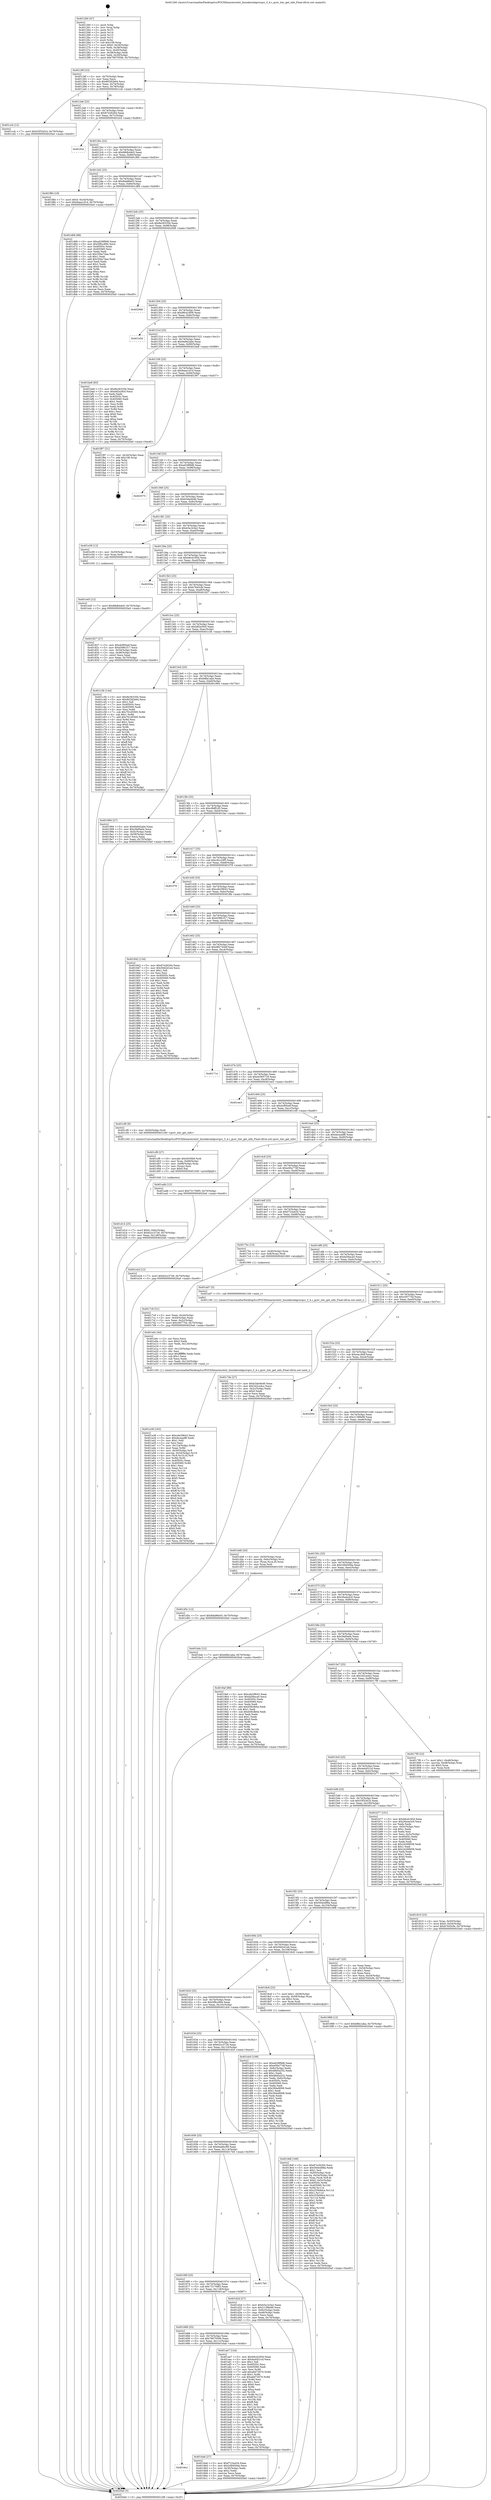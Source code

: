 digraph "0x401260" {
  label = "0x401260 (/mnt/c/Users/mathe/Desktop/tcc/POCII/binaries/extr_linuxkernelgcovgcc_3_4.c_gcov_iter_get_info_Final-ollvm.out::main(0))"
  labelloc = "t"
  node[shape=record]

  Entry [label="",width=0.3,height=0.3,shape=circle,fillcolor=black,style=filled]
  "0x40128f" [label="{
     0x40128f [23]\l
     | [instrs]\l
     &nbsp;&nbsp;0x40128f \<+3\>: mov -0x70(%rbp),%eax\l
     &nbsp;&nbsp;0x401292 \<+2\>: mov %eax,%ecx\l
     &nbsp;&nbsp;0x401294 \<+6\>: sub $0x80282b64,%ecx\l
     &nbsp;&nbsp;0x40129a \<+3\>: mov %eax,-0x74(%rbp)\l
     &nbsp;&nbsp;0x40129d \<+3\>: mov %ecx,-0x78(%rbp)\l
     &nbsp;&nbsp;0x4012a0 \<+6\>: je 0000000000401ccb \<main+0xa6b\>\l
  }"]
  "0x401ccb" [label="{
     0x401ccb [12]\l
     | [instrs]\l
     &nbsp;&nbsp;0x401ccb \<+7\>: movl $0x53f33d1b,-0x70(%rbp)\l
     &nbsp;&nbsp;0x401cd2 \<+5\>: jmp 00000000004020a0 \<main+0xe40\>\l
  }"]
  "0x4012a6" [label="{
     0x4012a6 [22]\l
     | [instrs]\l
     &nbsp;&nbsp;0x4012a6 \<+5\>: jmp 00000000004012ab \<main+0x4b\>\l
     &nbsp;&nbsp;0x4012ab \<+3\>: mov -0x74(%rbp),%eax\l
     &nbsp;&nbsp;0x4012ae \<+5\>: sub $0x87e26264,%eax\l
     &nbsp;&nbsp;0x4012b3 \<+3\>: mov %eax,-0x7c(%rbp)\l
     &nbsp;&nbsp;0x4012b6 \<+6\>: je 0000000000401fc4 \<main+0xd64\>\l
  }"]
  Exit [label="",width=0.3,height=0.3,shape=circle,fillcolor=black,style=filled,peripheries=2]
  "0x401fc4" [label="{
     0x401fc4\l
  }", style=dashed]
  "0x4012bc" [label="{
     0x4012bc [22]\l
     | [instrs]\l
     &nbsp;&nbsp;0x4012bc \<+5\>: jmp 00000000004012c1 \<main+0x61\>\l
     &nbsp;&nbsp;0x4012c1 \<+3\>: mov -0x74(%rbp),%eax\l
     &nbsp;&nbsp;0x4012c4 \<+5\>: sub $0x88db44e5,%eax\l
     &nbsp;&nbsp;0x4012c9 \<+3\>: mov %eax,-0x80(%rbp)\l
     &nbsp;&nbsp;0x4012cc \<+6\>: je 0000000000401f84 \<main+0xd24\>\l
  }"]
  "0x401e45" [label="{
     0x401e45 [12]\l
     | [instrs]\l
     &nbsp;&nbsp;0x401e45 \<+7\>: movl $0x88db44e5,-0x70(%rbp)\l
     &nbsp;&nbsp;0x401e4c \<+5\>: jmp 00000000004020a0 \<main+0xe40\>\l
  }"]
  "0x401f84" [label="{
     0x401f84 [19]\l
     | [instrs]\l
     &nbsp;&nbsp;0x401f84 \<+7\>: movl $0x0,-0x34(%rbp)\l
     &nbsp;&nbsp;0x401f8b \<+7\>: movl $0x9aea1d14,-0x70(%rbp)\l
     &nbsp;&nbsp;0x401f92 \<+5\>: jmp 00000000004020a0 \<main+0xe40\>\l
  }"]
  "0x4012d2" [label="{
     0x4012d2 [25]\l
     | [instrs]\l
     &nbsp;&nbsp;0x4012d2 \<+5\>: jmp 00000000004012d7 \<main+0x77\>\l
     &nbsp;&nbsp;0x4012d7 \<+3\>: mov -0x74(%rbp),%eax\l
     &nbsp;&nbsp;0x4012da \<+5\>: sub $0x8da96e03,%eax\l
     &nbsp;&nbsp;0x4012df \<+6\>: mov %eax,-0x84(%rbp)\l
     &nbsp;&nbsp;0x4012e5 \<+6\>: je 0000000000401d68 \<main+0xb08\>\l
  }"]
  "0x401d5c" [label="{
     0x401d5c [12]\l
     | [instrs]\l
     &nbsp;&nbsp;0x401d5c \<+7\>: movl $0x8da96e03,-0x70(%rbp)\l
     &nbsp;&nbsp;0x401d63 \<+5\>: jmp 00000000004020a0 \<main+0xe40\>\l
  }"]
  "0x401d68" [label="{
     0x401d68 [88]\l
     | [instrs]\l
     &nbsp;&nbsp;0x401d68 \<+5\>: mov $0xa028f9d6,%eax\l
     &nbsp;&nbsp;0x401d6d \<+5\>: mov $0x5f9cc894,%ecx\l
     &nbsp;&nbsp;0x401d72 \<+7\>: mov 0x40505c,%edx\l
     &nbsp;&nbsp;0x401d79 \<+7\>: mov 0x405060,%esi\l
     &nbsp;&nbsp;0x401d80 \<+2\>: mov %edx,%edi\l
     &nbsp;&nbsp;0x401d82 \<+6\>: sub $0x35ba74aa,%edi\l
     &nbsp;&nbsp;0x401d88 \<+3\>: sub $0x1,%edi\l
     &nbsp;&nbsp;0x401d8b \<+6\>: add $0x35ba74aa,%edi\l
     &nbsp;&nbsp;0x401d91 \<+3\>: imul %edi,%edx\l
     &nbsp;&nbsp;0x401d94 \<+3\>: and $0x1,%edx\l
     &nbsp;&nbsp;0x401d97 \<+3\>: cmp $0x0,%edx\l
     &nbsp;&nbsp;0x401d9a \<+4\>: sete %r8b\l
     &nbsp;&nbsp;0x401d9e \<+3\>: cmp $0xa,%esi\l
     &nbsp;&nbsp;0x401da1 \<+4\>: setl %r9b\l
     &nbsp;&nbsp;0x401da5 \<+3\>: mov %r8b,%r10b\l
     &nbsp;&nbsp;0x401da8 \<+3\>: and %r9b,%r10b\l
     &nbsp;&nbsp;0x401dab \<+3\>: xor %r9b,%r8b\l
     &nbsp;&nbsp;0x401dae \<+3\>: or %r8b,%r10b\l
     &nbsp;&nbsp;0x401db1 \<+4\>: test $0x1,%r10b\l
     &nbsp;&nbsp;0x401db5 \<+3\>: cmovne %ecx,%eax\l
     &nbsp;&nbsp;0x401db8 \<+3\>: mov %eax,-0x70(%rbp)\l
     &nbsp;&nbsp;0x401dbb \<+5\>: jmp 00000000004020a0 \<main+0xe40\>\l
  }"]
  "0x4012eb" [label="{
     0x4012eb [25]\l
     | [instrs]\l
     &nbsp;&nbsp;0x4012eb \<+5\>: jmp 00000000004012f0 \<main+0x90\>\l
     &nbsp;&nbsp;0x4012f0 \<+3\>: mov -0x74(%rbp),%eax\l
     &nbsp;&nbsp;0x4012f3 \<+5\>: sub $0x8e36335b,%eax\l
     &nbsp;&nbsp;0x4012f8 \<+6\>: mov %eax,-0x88(%rbp)\l
     &nbsp;&nbsp;0x4012fe \<+6\>: je 0000000000402069 \<main+0xe09\>\l
  }"]
  "0x401d14" [label="{
     0x401d14 [25]\l
     | [instrs]\l
     &nbsp;&nbsp;0x401d14 \<+7\>: movl $0x0,-0x6c(%rbp)\l
     &nbsp;&nbsp;0x401d1b \<+7\>: movl $0x62cc3726,-0x70(%rbp)\l
     &nbsp;&nbsp;0x401d22 \<+6\>: mov %eax,-0x128(%rbp)\l
     &nbsp;&nbsp;0x401d28 \<+5\>: jmp 00000000004020a0 \<main+0xe40\>\l
  }"]
  "0x402069" [label="{
     0x402069\l
  }", style=dashed]
  "0x401304" [label="{
     0x401304 [25]\l
     | [instrs]\l
     &nbsp;&nbsp;0x401304 \<+5\>: jmp 0000000000401309 \<main+0xa9\>\l
     &nbsp;&nbsp;0x401309 \<+3\>: mov -0x74(%rbp),%eax\l
     &nbsp;&nbsp;0x40130c \<+5\>: sub $0x98cd1809,%eax\l
     &nbsp;&nbsp;0x401311 \<+6\>: mov %eax,-0x8c(%rbp)\l
     &nbsp;&nbsp;0x401317 \<+6\>: je 0000000000401e5d \<main+0xbfd\>\l
  }"]
  "0x401cf9" [label="{
     0x401cf9 [27]\l
     | [instrs]\l
     &nbsp;&nbsp;0x401cf9 \<+10\>: movabs $0x4030b6,%rdi\l
     &nbsp;&nbsp;0x401d03 \<+4\>: mov %rax,-0x68(%rbp)\l
     &nbsp;&nbsp;0x401d07 \<+4\>: mov -0x68(%rbp),%rax\l
     &nbsp;&nbsp;0x401d0b \<+2\>: mov (%rax),%esi\l
     &nbsp;&nbsp;0x401d0d \<+2\>: mov $0x0,%al\l
     &nbsp;&nbsp;0x401d0f \<+5\>: call 0000000000401040 \<printf@plt\>\l
     | [calls]\l
     &nbsp;&nbsp;0x401040 \{1\} (unknown)\l
  }"]
  "0x401e5d" [label="{
     0x401e5d\l
  }", style=dashed]
  "0x40131d" [label="{
     0x40131d [25]\l
     | [instrs]\l
     &nbsp;&nbsp;0x40131d \<+5\>: jmp 0000000000401322 \<main+0xc2\>\l
     &nbsp;&nbsp;0x401322 \<+3\>: mov -0x74(%rbp),%eax\l
     &nbsp;&nbsp;0x401325 \<+5\>: sub $0x9a9d2abe,%eax\l
     &nbsp;&nbsp;0x40132a \<+6\>: mov %eax,-0x90(%rbp)\l
     &nbsp;&nbsp;0x401330 \<+6\>: je 0000000000401be8 \<main+0x988\>\l
  }"]
  "0x401a38" [label="{
     0x401a38 [163]\l
     | [instrs]\l
     &nbsp;&nbsp;0x401a38 \<+5\>: mov $0xcde29643,%ecx\l
     &nbsp;&nbsp;0x401a3d \<+5\>: mov $0xdeceadf8,%edx\l
     &nbsp;&nbsp;0x401a42 \<+3\>: mov $0x1,%dil\l
     &nbsp;&nbsp;0x401a45 \<+2\>: xor %esi,%esi\l
     &nbsp;&nbsp;0x401a47 \<+7\>: mov -0x124(%rbp),%r8d\l
     &nbsp;&nbsp;0x401a4e \<+4\>: imul %eax,%r8d\l
     &nbsp;&nbsp;0x401a52 \<+4\>: mov -0x50(%rbp),%r9\l
     &nbsp;&nbsp;0x401a56 \<+4\>: movslq -0x54(%rbp),%r10\l
     &nbsp;&nbsp;0x401a5a \<+4\>: mov (%r9,%r10,8),%r9\l
     &nbsp;&nbsp;0x401a5e \<+3\>: mov %r8d,(%r9)\l
     &nbsp;&nbsp;0x401a61 \<+7\>: mov 0x40505c,%eax\l
     &nbsp;&nbsp;0x401a68 \<+8\>: mov 0x405060,%r8d\l
     &nbsp;&nbsp;0x401a70 \<+3\>: sub $0x1,%esi\l
     &nbsp;&nbsp;0x401a73 \<+3\>: mov %eax,%r11d\l
     &nbsp;&nbsp;0x401a76 \<+3\>: add %esi,%r11d\l
     &nbsp;&nbsp;0x401a79 \<+4\>: imul %r11d,%eax\l
     &nbsp;&nbsp;0x401a7d \<+3\>: and $0x1,%eax\l
     &nbsp;&nbsp;0x401a80 \<+3\>: cmp $0x0,%eax\l
     &nbsp;&nbsp;0x401a83 \<+3\>: sete %bl\l
     &nbsp;&nbsp;0x401a86 \<+4\>: cmp $0xa,%r8d\l
     &nbsp;&nbsp;0x401a8a \<+4\>: setl %r14b\l
     &nbsp;&nbsp;0x401a8e \<+3\>: mov %bl,%r15b\l
     &nbsp;&nbsp;0x401a91 \<+4\>: xor $0xff,%r15b\l
     &nbsp;&nbsp;0x401a95 \<+3\>: mov %r14b,%r12b\l
     &nbsp;&nbsp;0x401a98 \<+4\>: xor $0xff,%r12b\l
     &nbsp;&nbsp;0x401a9c \<+4\>: xor $0x0,%dil\l
     &nbsp;&nbsp;0x401aa0 \<+3\>: mov %r15b,%r13b\l
     &nbsp;&nbsp;0x401aa3 \<+4\>: and $0x0,%r13b\l
     &nbsp;&nbsp;0x401aa7 \<+3\>: and %dil,%bl\l
     &nbsp;&nbsp;0x401aaa \<+3\>: mov %r12b,%al\l
     &nbsp;&nbsp;0x401aad \<+2\>: and $0x0,%al\l
     &nbsp;&nbsp;0x401aaf \<+3\>: and %dil,%r14b\l
     &nbsp;&nbsp;0x401ab2 \<+3\>: or %bl,%r13b\l
     &nbsp;&nbsp;0x401ab5 \<+3\>: or %r14b,%al\l
     &nbsp;&nbsp;0x401ab8 \<+3\>: xor %al,%r13b\l
     &nbsp;&nbsp;0x401abb \<+3\>: or %r12b,%r15b\l
     &nbsp;&nbsp;0x401abe \<+4\>: xor $0xff,%r15b\l
     &nbsp;&nbsp;0x401ac2 \<+4\>: or $0x0,%dil\l
     &nbsp;&nbsp;0x401ac6 \<+3\>: and %dil,%r15b\l
     &nbsp;&nbsp;0x401ac9 \<+3\>: or %r15b,%r13b\l
     &nbsp;&nbsp;0x401acc \<+4\>: test $0x1,%r13b\l
     &nbsp;&nbsp;0x401ad0 \<+3\>: cmovne %edx,%ecx\l
     &nbsp;&nbsp;0x401ad3 \<+3\>: mov %ecx,-0x70(%rbp)\l
     &nbsp;&nbsp;0x401ad6 \<+5\>: jmp 00000000004020a0 \<main+0xe40\>\l
  }"]
  "0x401be8" [label="{
     0x401be8 [83]\l
     | [instrs]\l
     &nbsp;&nbsp;0x401be8 \<+5\>: mov $0x8e36335b,%eax\l
     &nbsp;&nbsp;0x401bed \<+5\>: mov $0xb82a3fc0,%ecx\l
     &nbsp;&nbsp;0x401bf2 \<+2\>: xor %edx,%edx\l
     &nbsp;&nbsp;0x401bf4 \<+7\>: mov 0x40505c,%esi\l
     &nbsp;&nbsp;0x401bfb \<+7\>: mov 0x405060,%edi\l
     &nbsp;&nbsp;0x401c02 \<+3\>: sub $0x1,%edx\l
     &nbsp;&nbsp;0x401c05 \<+3\>: mov %esi,%r8d\l
     &nbsp;&nbsp;0x401c08 \<+3\>: add %edx,%r8d\l
     &nbsp;&nbsp;0x401c0b \<+4\>: imul %r8d,%esi\l
     &nbsp;&nbsp;0x401c0f \<+3\>: and $0x1,%esi\l
     &nbsp;&nbsp;0x401c12 \<+3\>: cmp $0x0,%esi\l
     &nbsp;&nbsp;0x401c15 \<+4\>: sete %r9b\l
     &nbsp;&nbsp;0x401c19 \<+3\>: cmp $0xa,%edi\l
     &nbsp;&nbsp;0x401c1c \<+4\>: setl %r10b\l
     &nbsp;&nbsp;0x401c20 \<+3\>: mov %r9b,%r11b\l
     &nbsp;&nbsp;0x401c23 \<+3\>: and %r10b,%r11b\l
     &nbsp;&nbsp;0x401c26 \<+3\>: xor %r10b,%r9b\l
     &nbsp;&nbsp;0x401c29 \<+3\>: or %r9b,%r11b\l
     &nbsp;&nbsp;0x401c2c \<+4\>: test $0x1,%r11b\l
     &nbsp;&nbsp;0x401c30 \<+3\>: cmovne %ecx,%eax\l
     &nbsp;&nbsp;0x401c33 \<+3\>: mov %eax,-0x70(%rbp)\l
     &nbsp;&nbsp;0x401c36 \<+5\>: jmp 00000000004020a0 \<main+0xe40\>\l
  }"]
  "0x401336" [label="{
     0x401336 [25]\l
     | [instrs]\l
     &nbsp;&nbsp;0x401336 \<+5\>: jmp 000000000040133b \<main+0xdb\>\l
     &nbsp;&nbsp;0x40133b \<+3\>: mov -0x74(%rbp),%eax\l
     &nbsp;&nbsp;0x40133e \<+5\>: sub $0x9aea1d14,%eax\l
     &nbsp;&nbsp;0x401343 \<+6\>: mov %eax,-0x94(%rbp)\l
     &nbsp;&nbsp;0x401349 \<+6\>: je 0000000000401f97 \<main+0xd37\>\l
  }"]
  "0x401a0c" [label="{
     0x401a0c [44]\l
     | [instrs]\l
     &nbsp;&nbsp;0x401a0c \<+2\>: xor %ecx,%ecx\l
     &nbsp;&nbsp;0x401a0e \<+5\>: mov $0x2,%edx\l
     &nbsp;&nbsp;0x401a13 \<+6\>: mov %edx,-0x120(%rbp)\l
     &nbsp;&nbsp;0x401a19 \<+1\>: cltd\l
     &nbsp;&nbsp;0x401a1a \<+6\>: mov -0x120(%rbp),%esi\l
     &nbsp;&nbsp;0x401a20 \<+2\>: idiv %esi\l
     &nbsp;&nbsp;0x401a22 \<+6\>: imul $0xfffffffe,%edx,%edx\l
     &nbsp;&nbsp;0x401a28 \<+3\>: sub $0x1,%ecx\l
     &nbsp;&nbsp;0x401a2b \<+2\>: sub %ecx,%edx\l
     &nbsp;&nbsp;0x401a2d \<+6\>: mov %edx,-0x124(%rbp)\l
     &nbsp;&nbsp;0x401a33 \<+5\>: call 0000000000401160 \<next_i\>\l
     | [calls]\l
     &nbsp;&nbsp;0x401160 \{1\} (/mnt/c/Users/mathe/Desktop/tcc/POCII/binaries/extr_linuxkernelgcovgcc_3_4.c_gcov_iter_get_info_Final-ollvm.out::next_i)\l
  }"]
  "0x401f97" [label="{
     0x401f97 [21]\l
     | [instrs]\l
     &nbsp;&nbsp;0x401f97 \<+3\>: mov -0x34(%rbp),%eax\l
     &nbsp;&nbsp;0x401f9a \<+7\>: add $0x108,%rsp\l
     &nbsp;&nbsp;0x401fa1 \<+1\>: pop %rbx\l
     &nbsp;&nbsp;0x401fa2 \<+2\>: pop %r12\l
     &nbsp;&nbsp;0x401fa4 \<+2\>: pop %r13\l
     &nbsp;&nbsp;0x401fa6 \<+2\>: pop %r14\l
     &nbsp;&nbsp;0x401fa8 \<+2\>: pop %r15\l
     &nbsp;&nbsp;0x401faa \<+1\>: pop %rbp\l
     &nbsp;&nbsp;0x401fab \<+1\>: ret\l
  }"]
  "0x40134f" [label="{
     0x40134f [25]\l
     | [instrs]\l
     &nbsp;&nbsp;0x40134f \<+5\>: jmp 0000000000401354 \<main+0xf4\>\l
     &nbsp;&nbsp;0x401354 \<+3\>: mov -0x74(%rbp),%eax\l
     &nbsp;&nbsp;0x401357 \<+5\>: sub $0xa028f9d6,%eax\l
     &nbsp;&nbsp;0x40135c \<+6\>: mov %eax,-0x98(%rbp)\l
     &nbsp;&nbsp;0x401362 \<+6\>: je 0000000000402075 \<main+0xe15\>\l
  }"]
  "0x4018df" [label="{
     0x4018df [169]\l
     | [instrs]\l
     &nbsp;&nbsp;0x4018df \<+5\>: mov $0x87e26264,%ecx\l
     &nbsp;&nbsp;0x4018e4 \<+5\>: mov $0x564e488a,%edx\l
     &nbsp;&nbsp;0x4018e9 \<+3\>: mov $0x1,%sil\l
     &nbsp;&nbsp;0x4018ec \<+4\>: mov -0x50(%rbp),%rdi\l
     &nbsp;&nbsp;0x4018f0 \<+4\>: movslq -0x54(%rbp),%r8\l
     &nbsp;&nbsp;0x4018f4 \<+4\>: mov %rax,(%rdi,%r8,8)\l
     &nbsp;&nbsp;0x4018f8 \<+7\>: movl $0x0,-0x5c(%rbp)\l
     &nbsp;&nbsp;0x4018ff \<+8\>: mov 0x40505c,%r9d\l
     &nbsp;&nbsp;0x401907 \<+8\>: mov 0x405060,%r10d\l
     &nbsp;&nbsp;0x40190f \<+3\>: mov %r9d,%r11d\l
     &nbsp;&nbsp;0x401912 \<+7\>: add $0x255b9dce,%r11d\l
     &nbsp;&nbsp;0x401919 \<+4\>: sub $0x1,%r11d\l
     &nbsp;&nbsp;0x40191d \<+7\>: sub $0x255b9dce,%r11d\l
     &nbsp;&nbsp;0x401924 \<+4\>: imul %r11d,%r9d\l
     &nbsp;&nbsp;0x401928 \<+4\>: and $0x1,%r9d\l
     &nbsp;&nbsp;0x40192c \<+4\>: cmp $0x0,%r9d\l
     &nbsp;&nbsp;0x401930 \<+3\>: sete %bl\l
     &nbsp;&nbsp;0x401933 \<+4\>: cmp $0xa,%r10d\l
     &nbsp;&nbsp;0x401937 \<+4\>: setl %r14b\l
     &nbsp;&nbsp;0x40193b \<+3\>: mov %bl,%r15b\l
     &nbsp;&nbsp;0x40193e \<+4\>: xor $0xff,%r15b\l
     &nbsp;&nbsp;0x401942 \<+3\>: mov %r14b,%r12b\l
     &nbsp;&nbsp;0x401945 \<+4\>: xor $0xff,%r12b\l
     &nbsp;&nbsp;0x401949 \<+4\>: xor $0x0,%sil\l
     &nbsp;&nbsp;0x40194d \<+3\>: mov %r15b,%r13b\l
     &nbsp;&nbsp;0x401950 \<+4\>: and $0x0,%r13b\l
     &nbsp;&nbsp;0x401954 \<+3\>: and %sil,%bl\l
     &nbsp;&nbsp;0x401957 \<+3\>: mov %r12b,%al\l
     &nbsp;&nbsp;0x40195a \<+2\>: and $0x0,%al\l
     &nbsp;&nbsp;0x40195c \<+3\>: and %sil,%r14b\l
     &nbsp;&nbsp;0x40195f \<+3\>: or %bl,%r13b\l
     &nbsp;&nbsp;0x401962 \<+3\>: or %r14b,%al\l
     &nbsp;&nbsp;0x401965 \<+3\>: xor %al,%r13b\l
     &nbsp;&nbsp;0x401968 \<+3\>: or %r12b,%r15b\l
     &nbsp;&nbsp;0x40196b \<+4\>: xor $0xff,%r15b\l
     &nbsp;&nbsp;0x40196f \<+4\>: or $0x0,%sil\l
     &nbsp;&nbsp;0x401973 \<+3\>: and %sil,%r15b\l
     &nbsp;&nbsp;0x401976 \<+3\>: or %r15b,%r13b\l
     &nbsp;&nbsp;0x401979 \<+4\>: test $0x1,%r13b\l
     &nbsp;&nbsp;0x40197d \<+3\>: cmovne %edx,%ecx\l
     &nbsp;&nbsp;0x401980 \<+3\>: mov %ecx,-0x70(%rbp)\l
     &nbsp;&nbsp;0x401983 \<+5\>: jmp 00000000004020a0 \<main+0xe40\>\l
  }"]
  "0x402075" [label="{
     0x402075\l
  }", style=dashed]
  "0x401368" [label="{
     0x401368 [25]\l
     | [instrs]\l
     &nbsp;&nbsp;0x401368 \<+5\>: jmp 000000000040136d \<main+0x10d\>\l
     &nbsp;&nbsp;0x40136d \<+3\>: mov -0x74(%rbp),%eax\l
     &nbsp;&nbsp;0x401370 \<+5\>: sub $0xb3de4b46,%eax\l
     &nbsp;&nbsp;0x401375 \<+6\>: mov %eax,-0x9c(%rbp)\l
     &nbsp;&nbsp;0x40137b \<+6\>: je 0000000000401e51 \<main+0xbf1\>\l
  }"]
  "0x401810" [label="{
     0x401810 [23]\l
     | [instrs]\l
     &nbsp;&nbsp;0x401810 \<+4\>: mov %rax,-0x50(%rbp)\l
     &nbsp;&nbsp;0x401814 \<+7\>: movl $0x0,-0x54(%rbp)\l
     &nbsp;&nbsp;0x40181b \<+7\>: movl $0xb7645cfe,-0x70(%rbp)\l
     &nbsp;&nbsp;0x401822 \<+5\>: jmp 00000000004020a0 \<main+0xe40\>\l
  }"]
  "0x401e51" [label="{
     0x401e51\l
  }", style=dashed]
  "0x401381" [label="{
     0x401381 [25]\l
     | [instrs]\l
     &nbsp;&nbsp;0x401381 \<+5\>: jmp 0000000000401386 \<main+0x126\>\l
     &nbsp;&nbsp;0x401386 \<+3\>: mov -0x74(%rbp),%eax\l
     &nbsp;&nbsp;0x401389 \<+5\>: sub $0xb5a1b3a2,%eax\l
     &nbsp;&nbsp;0x40138e \<+6\>: mov %eax,-0xa0(%rbp)\l
     &nbsp;&nbsp;0x401394 \<+6\>: je 0000000000401e39 \<main+0xbd9\>\l
  }"]
  "0x4017c9" [label="{
     0x4017c9 [21]\l
     | [instrs]\l
     &nbsp;&nbsp;0x4017c9 \<+3\>: mov %eax,-0x44(%rbp)\l
     &nbsp;&nbsp;0x4017cc \<+3\>: mov -0x44(%rbp),%eax\l
     &nbsp;&nbsp;0x4017cf \<+3\>: mov %eax,-0x2c(%rbp)\l
     &nbsp;&nbsp;0x4017d2 \<+7\>: movl $0xc00775d,-0x70(%rbp)\l
     &nbsp;&nbsp;0x4017d9 \<+5\>: jmp 00000000004020a0 \<main+0xe40\>\l
  }"]
  "0x401e39" [label="{
     0x401e39 [12]\l
     | [instrs]\l
     &nbsp;&nbsp;0x401e39 \<+4\>: mov -0x50(%rbp),%rax\l
     &nbsp;&nbsp;0x401e3d \<+3\>: mov %rax,%rdi\l
     &nbsp;&nbsp;0x401e40 \<+5\>: call 0000000000401030 \<free@plt\>\l
     | [calls]\l
     &nbsp;&nbsp;0x401030 \{1\} (unknown)\l
  }"]
  "0x40139a" [label="{
     0x40139a [25]\l
     | [instrs]\l
     &nbsp;&nbsp;0x40139a \<+5\>: jmp 000000000040139f \<main+0x13f\>\l
     &nbsp;&nbsp;0x40139f \<+3\>: mov -0x74(%rbp),%eax\l
     &nbsp;&nbsp;0x4013a2 \<+5\>: sub $0xb6cd185d,%eax\l
     &nbsp;&nbsp;0x4013a7 \<+6\>: mov %eax,-0xa4(%rbp)\l
     &nbsp;&nbsp;0x4013ad \<+6\>: je 000000000040204a \<main+0xdea\>\l
  }"]
  "0x401260" [label="{
     0x401260 [47]\l
     | [instrs]\l
     &nbsp;&nbsp;0x401260 \<+1\>: push %rbp\l
     &nbsp;&nbsp;0x401261 \<+3\>: mov %rsp,%rbp\l
     &nbsp;&nbsp;0x401264 \<+2\>: push %r15\l
     &nbsp;&nbsp;0x401266 \<+2\>: push %r14\l
     &nbsp;&nbsp;0x401268 \<+2\>: push %r13\l
     &nbsp;&nbsp;0x40126a \<+2\>: push %r12\l
     &nbsp;&nbsp;0x40126c \<+1\>: push %rbx\l
     &nbsp;&nbsp;0x40126d \<+7\>: sub $0x108,%rsp\l
     &nbsp;&nbsp;0x401274 \<+7\>: movl $0x0,-0x34(%rbp)\l
     &nbsp;&nbsp;0x40127b \<+3\>: mov %edi,-0x38(%rbp)\l
     &nbsp;&nbsp;0x40127e \<+4\>: mov %rsi,-0x40(%rbp)\l
     &nbsp;&nbsp;0x401282 \<+3\>: mov -0x38(%rbp),%edi\l
     &nbsp;&nbsp;0x401285 \<+3\>: mov %edi,-0x30(%rbp)\l
     &nbsp;&nbsp;0x401288 \<+7\>: movl $0x7807050b,-0x70(%rbp)\l
  }"]
  "0x40204a" [label="{
     0x40204a\l
  }", style=dashed]
  "0x4013b3" [label="{
     0x4013b3 [25]\l
     | [instrs]\l
     &nbsp;&nbsp;0x4013b3 \<+5\>: jmp 00000000004013b8 \<main+0x158\>\l
     &nbsp;&nbsp;0x4013b8 \<+3\>: mov -0x74(%rbp),%eax\l
     &nbsp;&nbsp;0x4013bb \<+5\>: sub $0xb7645cfe,%eax\l
     &nbsp;&nbsp;0x4013c0 \<+6\>: mov %eax,-0xa8(%rbp)\l
     &nbsp;&nbsp;0x4013c6 \<+6\>: je 0000000000401827 \<main+0x5c7\>\l
  }"]
  "0x4020a0" [label="{
     0x4020a0 [5]\l
     | [instrs]\l
     &nbsp;&nbsp;0x4020a0 \<+5\>: jmp 000000000040128f \<main+0x2f\>\l
  }"]
  "0x401827" [label="{
     0x401827 [27]\l
     | [instrs]\l
     &nbsp;&nbsp;0x401827 \<+5\>: mov $0xdcf95eef,%eax\l
     &nbsp;&nbsp;0x40182c \<+5\>: mov $0xd3981f17,%ecx\l
     &nbsp;&nbsp;0x401831 \<+3\>: mov -0x54(%rbp),%edx\l
     &nbsp;&nbsp;0x401834 \<+3\>: cmp -0x48(%rbp),%edx\l
     &nbsp;&nbsp;0x401837 \<+3\>: cmovl %ecx,%eax\l
     &nbsp;&nbsp;0x40183a \<+3\>: mov %eax,-0x70(%rbp)\l
     &nbsp;&nbsp;0x40183d \<+5\>: jmp 00000000004020a0 \<main+0xe40\>\l
  }"]
  "0x4013cc" [label="{
     0x4013cc [25]\l
     | [instrs]\l
     &nbsp;&nbsp;0x4013cc \<+5\>: jmp 00000000004013d1 \<main+0x171\>\l
     &nbsp;&nbsp;0x4013d1 \<+3\>: mov -0x74(%rbp),%eax\l
     &nbsp;&nbsp;0x4013d4 \<+5\>: sub $0xb82a3fc0,%eax\l
     &nbsp;&nbsp;0x4013d9 \<+6\>: mov %eax,-0xac(%rbp)\l
     &nbsp;&nbsp;0x4013df \<+6\>: je 0000000000401c3b \<main+0x9db\>\l
  }"]
  "0x4016a1" [label="{
     0x4016a1\l
  }", style=dashed]
  "0x401c3b" [label="{
     0x401c3b [144]\l
     | [instrs]\l
     &nbsp;&nbsp;0x401c3b \<+5\>: mov $0x8e36335b,%eax\l
     &nbsp;&nbsp;0x401c40 \<+5\>: mov $0x80282b64,%ecx\l
     &nbsp;&nbsp;0x401c45 \<+2\>: mov $0x1,%dl\l
     &nbsp;&nbsp;0x401c47 \<+7\>: mov 0x40505c,%esi\l
     &nbsp;&nbsp;0x401c4e \<+7\>: mov 0x405060,%edi\l
     &nbsp;&nbsp;0x401c55 \<+3\>: mov %esi,%r8d\l
     &nbsp;&nbsp;0x401c58 \<+7\>: sub $0x761d5595,%r8d\l
     &nbsp;&nbsp;0x401c5f \<+4\>: sub $0x1,%r8d\l
     &nbsp;&nbsp;0x401c63 \<+7\>: add $0x761d5595,%r8d\l
     &nbsp;&nbsp;0x401c6a \<+4\>: imul %r8d,%esi\l
     &nbsp;&nbsp;0x401c6e \<+3\>: and $0x1,%esi\l
     &nbsp;&nbsp;0x401c71 \<+3\>: cmp $0x0,%esi\l
     &nbsp;&nbsp;0x401c74 \<+4\>: sete %r9b\l
     &nbsp;&nbsp;0x401c78 \<+3\>: cmp $0xa,%edi\l
     &nbsp;&nbsp;0x401c7b \<+4\>: setl %r10b\l
     &nbsp;&nbsp;0x401c7f \<+3\>: mov %r9b,%r11b\l
     &nbsp;&nbsp;0x401c82 \<+4\>: xor $0xff,%r11b\l
     &nbsp;&nbsp;0x401c86 \<+3\>: mov %r10b,%bl\l
     &nbsp;&nbsp;0x401c89 \<+3\>: xor $0xff,%bl\l
     &nbsp;&nbsp;0x401c8c \<+3\>: xor $0x0,%dl\l
     &nbsp;&nbsp;0x401c8f \<+3\>: mov %r11b,%r14b\l
     &nbsp;&nbsp;0x401c92 \<+4\>: and $0x0,%r14b\l
     &nbsp;&nbsp;0x401c96 \<+3\>: and %dl,%r9b\l
     &nbsp;&nbsp;0x401c99 \<+3\>: mov %bl,%r15b\l
     &nbsp;&nbsp;0x401c9c \<+4\>: and $0x0,%r15b\l
     &nbsp;&nbsp;0x401ca0 \<+3\>: and %dl,%r10b\l
     &nbsp;&nbsp;0x401ca3 \<+3\>: or %r9b,%r14b\l
     &nbsp;&nbsp;0x401ca6 \<+3\>: or %r10b,%r15b\l
     &nbsp;&nbsp;0x401ca9 \<+3\>: xor %r15b,%r14b\l
     &nbsp;&nbsp;0x401cac \<+3\>: or %bl,%r11b\l
     &nbsp;&nbsp;0x401caf \<+4\>: xor $0xff,%r11b\l
     &nbsp;&nbsp;0x401cb3 \<+3\>: or $0x0,%dl\l
     &nbsp;&nbsp;0x401cb6 \<+3\>: and %dl,%r11b\l
     &nbsp;&nbsp;0x401cb9 \<+3\>: or %r11b,%r14b\l
     &nbsp;&nbsp;0x401cbc \<+4\>: test $0x1,%r14b\l
     &nbsp;&nbsp;0x401cc0 \<+3\>: cmovne %ecx,%eax\l
     &nbsp;&nbsp;0x401cc3 \<+3\>: mov %eax,-0x70(%rbp)\l
     &nbsp;&nbsp;0x401cc6 \<+5\>: jmp 00000000004020a0 \<main+0xe40\>\l
  }"]
  "0x4013e5" [label="{
     0x4013e5 [25]\l
     | [instrs]\l
     &nbsp;&nbsp;0x4013e5 \<+5\>: jmp 00000000004013ea \<main+0x18a\>\l
     &nbsp;&nbsp;0x4013ea \<+3\>: mov -0x74(%rbp),%eax\l
     &nbsp;&nbsp;0x4013ed \<+5\>: sub $0xb8fa1aba,%eax\l
     &nbsp;&nbsp;0x4013f2 \<+6\>: mov %eax,-0xb0(%rbp)\l
     &nbsp;&nbsp;0x4013f8 \<+6\>: je 0000000000401994 \<main+0x734\>\l
  }"]
  "0x4016ab" [label="{
     0x4016ab [27]\l
     | [instrs]\l
     &nbsp;&nbsp;0x4016ab \<+5\>: mov $0xf723a434,%eax\l
     &nbsp;&nbsp;0x4016b0 \<+5\>: mov $0x248450da,%ecx\l
     &nbsp;&nbsp;0x4016b5 \<+3\>: mov -0x30(%rbp),%edx\l
     &nbsp;&nbsp;0x4016b8 \<+3\>: cmp $0x2,%edx\l
     &nbsp;&nbsp;0x4016bb \<+3\>: cmovne %ecx,%eax\l
     &nbsp;&nbsp;0x4016be \<+3\>: mov %eax,-0x70(%rbp)\l
     &nbsp;&nbsp;0x4016c1 \<+5\>: jmp 00000000004020a0 \<main+0xe40\>\l
  }"]
  "0x401994" [label="{
     0x401994 [27]\l
     | [instrs]\l
     &nbsp;&nbsp;0x401994 \<+5\>: mov $0x9a9d2abe,%eax\l
     &nbsp;&nbsp;0x401999 \<+5\>: mov $0x2faf0a0e,%ecx\l
     &nbsp;&nbsp;0x40199e \<+3\>: mov -0x5c(%rbp),%edx\l
     &nbsp;&nbsp;0x4019a1 \<+3\>: cmp -0x58(%rbp),%edx\l
     &nbsp;&nbsp;0x4019a4 \<+3\>: cmovl %ecx,%eax\l
     &nbsp;&nbsp;0x4019a7 \<+3\>: mov %eax,-0x70(%rbp)\l
     &nbsp;&nbsp;0x4019aa \<+5\>: jmp 00000000004020a0 \<main+0xe40\>\l
  }"]
  "0x4013fe" [label="{
     0x4013fe [25]\l
     | [instrs]\l
     &nbsp;&nbsp;0x4013fe \<+5\>: jmp 0000000000401403 \<main+0x1a3\>\l
     &nbsp;&nbsp;0x401403 \<+3\>: mov -0x74(%rbp),%eax\l
     &nbsp;&nbsp;0x401406 \<+5\>: sub $0xc9bff1d5,%eax\l
     &nbsp;&nbsp;0x40140b \<+6\>: mov %eax,-0xb4(%rbp)\l
     &nbsp;&nbsp;0x401411 \<+6\>: je 0000000000401fac \<main+0xd4c\>\l
  }"]
  "0x401688" [label="{
     0x401688 [25]\l
     | [instrs]\l
     &nbsp;&nbsp;0x401688 \<+5\>: jmp 000000000040168d \<main+0x42d\>\l
     &nbsp;&nbsp;0x40168d \<+3\>: mov -0x74(%rbp),%eax\l
     &nbsp;&nbsp;0x401690 \<+5\>: sub $0x7807050b,%eax\l
     &nbsp;&nbsp;0x401695 \<+6\>: mov %eax,-0x11c(%rbp)\l
     &nbsp;&nbsp;0x40169b \<+6\>: je 00000000004016ab \<main+0x44b\>\l
  }"]
  "0x401fac" [label="{
     0x401fac\l
  }", style=dashed]
  "0x401417" [label="{
     0x401417 [25]\l
     | [instrs]\l
     &nbsp;&nbsp;0x401417 \<+5\>: jmp 000000000040141c \<main+0x1bc\>\l
     &nbsp;&nbsp;0x40141c \<+3\>: mov -0x74(%rbp),%eax\l
     &nbsp;&nbsp;0x40141f \<+5\>: sub $0xc9cc20f5,%eax\l
     &nbsp;&nbsp;0x401424 \<+6\>: mov %eax,-0xb8(%rbp)\l
     &nbsp;&nbsp;0x40142a \<+6\>: je 0000000000401f78 \<main+0xd18\>\l
  }"]
  "0x401ae7" [label="{
     0x401ae7 [144]\l
     | [instrs]\l
     &nbsp;&nbsp;0x401ae7 \<+5\>: mov $0xb6cd185d,%eax\l
     &nbsp;&nbsp;0x401aec \<+5\>: mov $0x4a4451cd,%ecx\l
     &nbsp;&nbsp;0x401af1 \<+2\>: mov $0x1,%dl\l
     &nbsp;&nbsp;0x401af3 \<+7\>: mov 0x40505c,%esi\l
     &nbsp;&nbsp;0x401afa \<+7\>: mov 0x405060,%edi\l
     &nbsp;&nbsp;0x401b01 \<+3\>: mov %esi,%r8d\l
     &nbsp;&nbsp;0x401b04 \<+7\>: add $0xa6d72670,%r8d\l
     &nbsp;&nbsp;0x401b0b \<+4\>: sub $0x1,%r8d\l
     &nbsp;&nbsp;0x401b0f \<+7\>: sub $0xa6d72670,%r8d\l
     &nbsp;&nbsp;0x401b16 \<+4\>: imul %r8d,%esi\l
     &nbsp;&nbsp;0x401b1a \<+3\>: and $0x1,%esi\l
     &nbsp;&nbsp;0x401b1d \<+3\>: cmp $0x0,%esi\l
     &nbsp;&nbsp;0x401b20 \<+4\>: sete %r9b\l
     &nbsp;&nbsp;0x401b24 \<+3\>: cmp $0xa,%edi\l
     &nbsp;&nbsp;0x401b27 \<+4\>: setl %r10b\l
     &nbsp;&nbsp;0x401b2b \<+3\>: mov %r9b,%r11b\l
     &nbsp;&nbsp;0x401b2e \<+4\>: xor $0xff,%r11b\l
     &nbsp;&nbsp;0x401b32 \<+3\>: mov %r10b,%bl\l
     &nbsp;&nbsp;0x401b35 \<+3\>: xor $0xff,%bl\l
     &nbsp;&nbsp;0x401b38 \<+3\>: xor $0x1,%dl\l
     &nbsp;&nbsp;0x401b3b \<+3\>: mov %r11b,%r14b\l
     &nbsp;&nbsp;0x401b3e \<+4\>: and $0xff,%r14b\l
     &nbsp;&nbsp;0x401b42 \<+3\>: and %dl,%r9b\l
     &nbsp;&nbsp;0x401b45 \<+3\>: mov %bl,%r15b\l
     &nbsp;&nbsp;0x401b48 \<+4\>: and $0xff,%r15b\l
     &nbsp;&nbsp;0x401b4c \<+3\>: and %dl,%r10b\l
     &nbsp;&nbsp;0x401b4f \<+3\>: or %r9b,%r14b\l
     &nbsp;&nbsp;0x401b52 \<+3\>: or %r10b,%r15b\l
     &nbsp;&nbsp;0x401b55 \<+3\>: xor %r15b,%r14b\l
     &nbsp;&nbsp;0x401b58 \<+3\>: or %bl,%r11b\l
     &nbsp;&nbsp;0x401b5b \<+4\>: xor $0xff,%r11b\l
     &nbsp;&nbsp;0x401b5f \<+3\>: or $0x1,%dl\l
     &nbsp;&nbsp;0x401b62 \<+3\>: and %dl,%r11b\l
     &nbsp;&nbsp;0x401b65 \<+3\>: or %r11b,%r14b\l
     &nbsp;&nbsp;0x401b68 \<+4\>: test $0x1,%r14b\l
     &nbsp;&nbsp;0x401b6c \<+3\>: cmovne %ecx,%eax\l
     &nbsp;&nbsp;0x401b6f \<+3\>: mov %eax,-0x70(%rbp)\l
     &nbsp;&nbsp;0x401b72 \<+5\>: jmp 00000000004020a0 \<main+0xe40\>\l
  }"]
  "0x401f78" [label="{
     0x401f78\l
  }", style=dashed]
  "0x401430" [label="{
     0x401430 [25]\l
     | [instrs]\l
     &nbsp;&nbsp;0x401430 \<+5\>: jmp 0000000000401435 \<main+0x1d5\>\l
     &nbsp;&nbsp;0x401435 \<+3\>: mov -0x74(%rbp),%eax\l
     &nbsp;&nbsp;0x401438 \<+5\>: sub $0xcde29643,%eax\l
     &nbsp;&nbsp;0x40143d \<+6\>: mov %eax,-0xbc(%rbp)\l
     &nbsp;&nbsp;0x401443 \<+6\>: je 0000000000401ffa \<main+0xd9a\>\l
  }"]
  "0x40166f" [label="{
     0x40166f [25]\l
     | [instrs]\l
     &nbsp;&nbsp;0x40166f \<+5\>: jmp 0000000000401674 \<main+0x414\>\l
     &nbsp;&nbsp;0x401674 \<+3\>: mov -0x74(%rbp),%eax\l
     &nbsp;&nbsp;0x401677 \<+5\>: sub $0x731709f3,%eax\l
     &nbsp;&nbsp;0x40167c \<+6\>: mov %eax,-0x118(%rbp)\l
     &nbsp;&nbsp;0x401682 \<+6\>: je 0000000000401ae7 \<main+0x887\>\l
  }"]
  "0x401ffa" [label="{
     0x401ffa\l
  }", style=dashed]
  "0x401449" [label="{
     0x401449 [25]\l
     | [instrs]\l
     &nbsp;&nbsp;0x401449 \<+5\>: jmp 000000000040144e \<main+0x1ee\>\l
     &nbsp;&nbsp;0x40144e \<+3\>: mov -0x74(%rbp),%eax\l
     &nbsp;&nbsp;0x401451 \<+5\>: sub $0xd3981f17,%eax\l
     &nbsp;&nbsp;0x401456 \<+6\>: mov %eax,-0xc0(%rbp)\l
     &nbsp;&nbsp;0x40145c \<+6\>: je 0000000000401842 \<main+0x5e2\>\l
  }"]
  "0x4017b0" [label="{
     0x4017b0\l
  }", style=dashed]
  "0x401842" [label="{
     0x401842 [134]\l
     | [instrs]\l
     &nbsp;&nbsp;0x401842 \<+5\>: mov $0x87e26264,%eax\l
     &nbsp;&nbsp;0x401847 \<+5\>: mov $0x59d2d1e4,%ecx\l
     &nbsp;&nbsp;0x40184c \<+2\>: mov $0x1,%dl\l
     &nbsp;&nbsp;0x40184e \<+2\>: xor %esi,%esi\l
     &nbsp;&nbsp;0x401850 \<+7\>: mov 0x40505c,%edi\l
     &nbsp;&nbsp;0x401857 \<+8\>: mov 0x405060,%r8d\l
     &nbsp;&nbsp;0x40185f \<+3\>: sub $0x1,%esi\l
     &nbsp;&nbsp;0x401862 \<+3\>: mov %edi,%r9d\l
     &nbsp;&nbsp;0x401865 \<+3\>: add %esi,%r9d\l
     &nbsp;&nbsp;0x401868 \<+4\>: imul %r9d,%edi\l
     &nbsp;&nbsp;0x40186c \<+3\>: and $0x1,%edi\l
     &nbsp;&nbsp;0x40186f \<+3\>: cmp $0x0,%edi\l
     &nbsp;&nbsp;0x401872 \<+4\>: sete %r10b\l
     &nbsp;&nbsp;0x401876 \<+4\>: cmp $0xa,%r8d\l
     &nbsp;&nbsp;0x40187a \<+4\>: setl %r11b\l
     &nbsp;&nbsp;0x40187e \<+3\>: mov %r10b,%bl\l
     &nbsp;&nbsp;0x401881 \<+3\>: xor $0xff,%bl\l
     &nbsp;&nbsp;0x401884 \<+3\>: mov %r11b,%r14b\l
     &nbsp;&nbsp;0x401887 \<+4\>: xor $0xff,%r14b\l
     &nbsp;&nbsp;0x40188b \<+3\>: xor $0x0,%dl\l
     &nbsp;&nbsp;0x40188e \<+3\>: mov %bl,%r15b\l
     &nbsp;&nbsp;0x401891 \<+4\>: and $0x0,%r15b\l
     &nbsp;&nbsp;0x401895 \<+3\>: and %dl,%r10b\l
     &nbsp;&nbsp;0x401898 \<+3\>: mov %r14b,%r12b\l
     &nbsp;&nbsp;0x40189b \<+4\>: and $0x0,%r12b\l
     &nbsp;&nbsp;0x40189f \<+3\>: and %dl,%r11b\l
     &nbsp;&nbsp;0x4018a2 \<+3\>: or %r10b,%r15b\l
     &nbsp;&nbsp;0x4018a5 \<+3\>: or %r11b,%r12b\l
     &nbsp;&nbsp;0x4018a8 \<+3\>: xor %r12b,%r15b\l
     &nbsp;&nbsp;0x4018ab \<+3\>: or %r14b,%bl\l
     &nbsp;&nbsp;0x4018ae \<+3\>: xor $0xff,%bl\l
     &nbsp;&nbsp;0x4018b1 \<+3\>: or $0x0,%dl\l
     &nbsp;&nbsp;0x4018b4 \<+2\>: and %dl,%bl\l
     &nbsp;&nbsp;0x4018b6 \<+3\>: or %bl,%r15b\l
     &nbsp;&nbsp;0x4018b9 \<+4\>: test $0x1,%r15b\l
     &nbsp;&nbsp;0x4018bd \<+3\>: cmovne %ecx,%eax\l
     &nbsp;&nbsp;0x4018c0 \<+3\>: mov %eax,-0x70(%rbp)\l
     &nbsp;&nbsp;0x4018c3 \<+5\>: jmp 00000000004020a0 \<main+0xe40\>\l
  }"]
  "0x401462" [label="{
     0x401462 [25]\l
     | [instrs]\l
     &nbsp;&nbsp;0x401462 \<+5\>: jmp 0000000000401467 \<main+0x207\>\l
     &nbsp;&nbsp;0x401467 \<+3\>: mov -0x74(%rbp),%eax\l
     &nbsp;&nbsp;0x40146a \<+5\>: sub $0xd827444f,%eax\l
     &nbsp;&nbsp;0x40146f \<+6\>: mov %eax,-0xc4(%rbp)\l
     &nbsp;&nbsp;0x401475 \<+6\>: je 000000000040171e \<main+0x4be\>\l
  }"]
  "0x401656" [label="{
     0x401656 [25]\l
     | [instrs]\l
     &nbsp;&nbsp;0x401656 \<+5\>: jmp 000000000040165b \<main+0x3fb\>\l
     &nbsp;&nbsp;0x40165b \<+3\>: mov -0x74(%rbp),%eax\l
     &nbsp;&nbsp;0x40165e \<+5\>: sub $0x6eabbc69,%eax\l
     &nbsp;&nbsp;0x401663 \<+6\>: mov %eax,-0x114(%rbp)\l
     &nbsp;&nbsp;0x401669 \<+6\>: je 00000000004017b0 \<main+0x550\>\l
  }"]
  "0x40171e" [label="{
     0x40171e\l
  }", style=dashed]
  "0x40147b" [label="{
     0x40147b [25]\l
     | [instrs]\l
     &nbsp;&nbsp;0x40147b \<+5\>: jmp 0000000000401480 \<main+0x220\>\l
     &nbsp;&nbsp;0x401480 \<+3\>: mov -0x74(%rbp),%eax\l
     &nbsp;&nbsp;0x401483 \<+5\>: sub $0xdc065718,%eax\l
     &nbsp;&nbsp;0x401488 \<+6\>: mov %eax,-0xc8(%rbp)\l
     &nbsp;&nbsp;0x40148e \<+6\>: je 0000000000401ee3 \<main+0xc83\>\l
  }"]
  "0x401d2d" [label="{
     0x401d2d [27]\l
     | [instrs]\l
     &nbsp;&nbsp;0x401d2d \<+5\>: mov $0xb5a1b3a2,%eax\l
     &nbsp;&nbsp;0x401d32 \<+5\>: mov $0x2139fe99,%ecx\l
     &nbsp;&nbsp;0x401d37 \<+3\>: mov -0x6c(%rbp),%edx\l
     &nbsp;&nbsp;0x401d3a \<+3\>: cmp -0x48(%rbp),%edx\l
     &nbsp;&nbsp;0x401d3d \<+3\>: cmovl %ecx,%eax\l
     &nbsp;&nbsp;0x401d40 \<+3\>: mov %eax,-0x70(%rbp)\l
     &nbsp;&nbsp;0x401d43 \<+5\>: jmp 00000000004020a0 \<main+0xe40\>\l
  }"]
  "0x401ee3" [label="{
     0x401ee3\l
  }", style=dashed]
  "0x401494" [label="{
     0x401494 [25]\l
     | [instrs]\l
     &nbsp;&nbsp;0x401494 \<+5\>: jmp 0000000000401499 \<main+0x239\>\l
     &nbsp;&nbsp;0x401499 \<+3\>: mov -0x74(%rbp),%eax\l
     &nbsp;&nbsp;0x40149c \<+5\>: sub $0xdcf95eef,%eax\l
     &nbsp;&nbsp;0x4014a1 \<+6\>: mov %eax,-0xcc(%rbp)\l
     &nbsp;&nbsp;0x4014a7 \<+6\>: je 0000000000401cf0 \<main+0xa90\>\l
  }"]
  "0x40163d" [label="{
     0x40163d [25]\l
     | [instrs]\l
     &nbsp;&nbsp;0x40163d \<+5\>: jmp 0000000000401642 \<main+0x3e2\>\l
     &nbsp;&nbsp;0x401642 \<+3\>: mov -0x74(%rbp),%eax\l
     &nbsp;&nbsp;0x401645 \<+5\>: sub $0x62cc3726,%eax\l
     &nbsp;&nbsp;0x40164a \<+6\>: mov %eax,-0x110(%rbp)\l
     &nbsp;&nbsp;0x401650 \<+6\>: je 0000000000401d2d \<main+0xacd\>\l
  }"]
  "0x401cf0" [label="{
     0x401cf0 [9]\l
     | [instrs]\l
     &nbsp;&nbsp;0x401cf0 \<+4\>: mov -0x50(%rbp),%rdi\l
     &nbsp;&nbsp;0x401cf4 \<+5\>: call 0000000000401240 \<gcov_iter_get_info\>\l
     | [calls]\l
     &nbsp;&nbsp;0x401240 \{1\} (/mnt/c/Users/mathe/Desktop/tcc/POCII/binaries/extr_linuxkernelgcovgcc_3_4.c_gcov_iter_get_info_Final-ollvm.out::gcov_iter_get_info)\l
  }"]
  "0x4014ad" [label="{
     0x4014ad [25]\l
     | [instrs]\l
     &nbsp;&nbsp;0x4014ad \<+5\>: jmp 00000000004014b2 \<main+0x252\>\l
     &nbsp;&nbsp;0x4014b2 \<+3\>: mov -0x74(%rbp),%eax\l
     &nbsp;&nbsp;0x4014b5 \<+5\>: sub $0xdeceadf8,%eax\l
     &nbsp;&nbsp;0x4014ba \<+6\>: mov %eax,-0xd0(%rbp)\l
     &nbsp;&nbsp;0x4014c0 \<+6\>: je 0000000000401adb \<main+0x87b\>\l
  }"]
  "0x401dc0" [label="{
     0x401dc0 [109]\l
     | [instrs]\l
     &nbsp;&nbsp;0x401dc0 \<+5\>: mov $0xa028f9d6,%eax\l
     &nbsp;&nbsp;0x401dc5 \<+5\>: mov $0xe00a77df,%ecx\l
     &nbsp;&nbsp;0x401dca \<+3\>: mov -0x6c(%rbp),%edx\l
     &nbsp;&nbsp;0x401dcd \<+6\>: sub $0x48d5a252,%edx\l
     &nbsp;&nbsp;0x401dd3 \<+3\>: add $0x1,%edx\l
     &nbsp;&nbsp;0x401dd6 \<+6\>: add $0x48d5a252,%edx\l
     &nbsp;&nbsp;0x401ddc \<+3\>: mov %edx,-0x6c(%rbp)\l
     &nbsp;&nbsp;0x401ddf \<+7\>: mov 0x40505c,%edx\l
     &nbsp;&nbsp;0x401de6 \<+7\>: mov 0x405060,%esi\l
     &nbsp;&nbsp;0x401ded \<+2\>: mov %edx,%edi\l
     &nbsp;&nbsp;0x401def \<+6\>: sub $0x394a9008,%edi\l
     &nbsp;&nbsp;0x401df5 \<+3\>: sub $0x1,%edi\l
     &nbsp;&nbsp;0x401df8 \<+6\>: add $0x394a9008,%edi\l
     &nbsp;&nbsp;0x401dfe \<+3\>: imul %edi,%edx\l
     &nbsp;&nbsp;0x401e01 \<+3\>: and $0x1,%edx\l
     &nbsp;&nbsp;0x401e04 \<+3\>: cmp $0x0,%edx\l
     &nbsp;&nbsp;0x401e07 \<+4\>: sete %r8b\l
     &nbsp;&nbsp;0x401e0b \<+3\>: cmp $0xa,%esi\l
     &nbsp;&nbsp;0x401e0e \<+4\>: setl %r9b\l
     &nbsp;&nbsp;0x401e12 \<+3\>: mov %r8b,%r10b\l
     &nbsp;&nbsp;0x401e15 \<+3\>: and %r9b,%r10b\l
     &nbsp;&nbsp;0x401e18 \<+3\>: xor %r9b,%r8b\l
     &nbsp;&nbsp;0x401e1b \<+3\>: or %r8b,%r10b\l
     &nbsp;&nbsp;0x401e1e \<+4\>: test $0x1,%r10b\l
     &nbsp;&nbsp;0x401e22 \<+3\>: cmovne %ecx,%eax\l
     &nbsp;&nbsp;0x401e25 \<+3\>: mov %eax,-0x70(%rbp)\l
     &nbsp;&nbsp;0x401e28 \<+5\>: jmp 00000000004020a0 \<main+0xe40\>\l
  }"]
  "0x401adb" [label="{
     0x401adb [12]\l
     | [instrs]\l
     &nbsp;&nbsp;0x401adb \<+7\>: movl $0x731709f3,-0x70(%rbp)\l
     &nbsp;&nbsp;0x401ae2 \<+5\>: jmp 00000000004020a0 \<main+0xe40\>\l
  }"]
  "0x4014c6" [label="{
     0x4014c6 [25]\l
     | [instrs]\l
     &nbsp;&nbsp;0x4014c6 \<+5\>: jmp 00000000004014cb \<main+0x26b\>\l
     &nbsp;&nbsp;0x4014cb \<+3\>: mov -0x74(%rbp),%eax\l
     &nbsp;&nbsp;0x4014ce \<+5\>: sub $0xe00a77df,%eax\l
     &nbsp;&nbsp;0x4014d3 \<+6\>: mov %eax,-0xd4(%rbp)\l
     &nbsp;&nbsp;0x4014d9 \<+6\>: je 0000000000401e2d \<main+0xbcd\>\l
  }"]
  "0x401624" [label="{
     0x401624 [25]\l
     | [instrs]\l
     &nbsp;&nbsp;0x401624 \<+5\>: jmp 0000000000401629 \<main+0x3c9\>\l
     &nbsp;&nbsp;0x401629 \<+3\>: mov -0x74(%rbp),%eax\l
     &nbsp;&nbsp;0x40162c \<+5\>: sub $0x5f9cc894,%eax\l
     &nbsp;&nbsp;0x401631 \<+6\>: mov %eax,-0x10c(%rbp)\l
     &nbsp;&nbsp;0x401637 \<+6\>: je 0000000000401dc0 \<main+0xb60\>\l
  }"]
  "0x401e2d" [label="{
     0x401e2d [12]\l
     | [instrs]\l
     &nbsp;&nbsp;0x401e2d \<+7\>: movl $0x62cc3726,-0x70(%rbp)\l
     &nbsp;&nbsp;0x401e34 \<+5\>: jmp 00000000004020a0 \<main+0xe40\>\l
  }"]
  "0x4014df" [label="{
     0x4014df [25]\l
     | [instrs]\l
     &nbsp;&nbsp;0x4014df \<+5\>: jmp 00000000004014e4 \<main+0x284\>\l
     &nbsp;&nbsp;0x4014e4 \<+3\>: mov -0x74(%rbp),%eax\l
     &nbsp;&nbsp;0x4014e7 \<+5\>: sub $0xf723a434,%eax\l
     &nbsp;&nbsp;0x4014ec \<+6\>: mov %eax,-0xd8(%rbp)\l
     &nbsp;&nbsp;0x4014f2 \<+6\>: je 00000000004017bc \<main+0x55c\>\l
  }"]
  "0x4018c8" [label="{
     0x4018c8 [23]\l
     | [instrs]\l
     &nbsp;&nbsp;0x4018c8 \<+7\>: movl $0x1,-0x58(%rbp)\l
     &nbsp;&nbsp;0x4018cf \<+4\>: movslq -0x58(%rbp),%rax\l
     &nbsp;&nbsp;0x4018d3 \<+4\>: shl $0x2,%rax\l
     &nbsp;&nbsp;0x4018d7 \<+3\>: mov %rax,%rdi\l
     &nbsp;&nbsp;0x4018da \<+5\>: call 0000000000401050 \<malloc@plt\>\l
     | [calls]\l
     &nbsp;&nbsp;0x401050 \{1\} (unknown)\l
  }"]
  "0x4017bc" [label="{
     0x4017bc [13]\l
     | [instrs]\l
     &nbsp;&nbsp;0x4017bc \<+4\>: mov -0x40(%rbp),%rax\l
     &nbsp;&nbsp;0x4017c0 \<+4\>: mov 0x8(%rax),%rdi\l
     &nbsp;&nbsp;0x4017c4 \<+5\>: call 0000000000401060 \<atoi@plt\>\l
     | [calls]\l
     &nbsp;&nbsp;0x401060 \{1\} (unknown)\l
  }"]
  "0x4014f8" [label="{
     0x4014f8 [25]\l
     | [instrs]\l
     &nbsp;&nbsp;0x4014f8 \<+5\>: jmp 00000000004014fd \<main+0x29d\>\l
     &nbsp;&nbsp;0x4014fd \<+3\>: mov -0x74(%rbp),%eax\l
     &nbsp;&nbsp;0x401500 \<+5\>: sub $0xfa58aca0,%eax\l
     &nbsp;&nbsp;0x401505 \<+6\>: mov %eax,-0xdc(%rbp)\l
     &nbsp;&nbsp;0x40150b \<+6\>: je 0000000000401a07 \<main+0x7a7\>\l
  }"]
  "0x40160b" [label="{
     0x40160b [25]\l
     | [instrs]\l
     &nbsp;&nbsp;0x40160b \<+5\>: jmp 0000000000401610 \<main+0x3b0\>\l
     &nbsp;&nbsp;0x401610 \<+3\>: mov -0x74(%rbp),%eax\l
     &nbsp;&nbsp;0x401613 \<+5\>: sub $0x59d2d1e4,%eax\l
     &nbsp;&nbsp;0x401618 \<+6\>: mov %eax,-0x108(%rbp)\l
     &nbsp;&nbsp;0x40161e \<+6\>: je 00000000004018c8 \<main+0x668\>\l
  }"]
  "0x401a07" [label="{
     0x401a07 [5]\l
     | [instrs]\l
     &nbsp;&nbsp;0x401a07 \<+5\>: call 0000000000401160 \<next_i\>\l
     | [calls]\l
     &nbsp;&nbsp;0x401160 \{1\} (/mnt/c/Users/mathe/Desktop/tcc/POCII/binaries/extr_linuxkernelgcovgcc_3_4.c_gcov_iter_get_info_Final-ollvm.out::next_i)\l
  }"]
  "0x401511" [label="{
     0x401511 [25]\l
     | [instrs]\l
     &nbsp;&nbsp;0x401511 \<+5\>: jmp 0000000000401516 \<main+0x2b6\>\l
     &nbsp;&nbsp;0x401516 \<+3\>: mov -0x74(%rbp),%eax\l
     &nbsp;&nbsp;0x401519 \<+5\>: sub $0xc00775d,%eax\l
     &nbsp;&nbsp;0x40151e \<+6\>: mov %eax,-0xe0(%rbp)\l
     &nbsp;&nbsp;0x401524 \<+6\>: je 00000000004017de \<main+0x57e\>\l
  }"]
  "0x401988" [label="{
     0x401988 [12]\l
     | [instrs]\l
     &nbsp;&nbsp;0x401988 \<+7\>: movl $0xb8fa1aba,-0x70(%rbp)\l
     &nbsp;&nbsp;0x40198f \<+5\>: jmp 00000000004020a0 \<main+0xe40\>\l
  }"]
  "0x4017de" [label="{
     0x4017de [27]\l
     | [instrs]\l
     &nbsp;&nbsp;0x4017de \<+5\>: mov $0xb3de4b46,%eax\l
     &nbsp;&nbsp;0x4017e3 \<+5\>: mov $0x342ce4cc,%ecx\l
     &nbsp;&nbsp;0x4017e8 \<+3\>: mov -0x2c(%rbp),%edx\l
     &nbsp;&nbsp;0x4017eb \<+3\>: cmp $0x0,%edx\l
     &nbsp;&nbsp;0x4017ee \<+3\>: cmove %ecx,%eax\l
     &nbsp;&nbsp;0x4017f1 \<+3\>: mov %eax,-0x70(%rbp)\l
     &nbsp;&nbsp;0x4017f4 \<+5\>: jmp 00000000004020a0 \<main+0xe40\>\l
  }"]
  "0x40152a" [label="{
     0x40152a [25]\l
     | [instrs]\l
     &nbsp;&nbsp;0x40152a \<+5\>: jmp 000000000040152f \<main+0x2cf\>\l
     &nbsp;&nbsp;0x40152f \<+3\>: mov -0x74(%rbp),%eax\l
     &nbsp;&nbsp;0x401532 \<+5\>: sub $0xeacc8df,%eax\l
     &nbsp;&nbsp;0x401537 \<+6\>: mov %eax,-0xe4(%rbp)\l
     &nbsp;&nbsp;0x40153d \<+6\>: je 0000000000402094 \<main+0xe34\>\l
  }"]
  "0x4015f2" [label="{
     0x4015f2 [25]\l
     | [instrs]\l
     &nbsp;&nbsp;0x4015f2 \<+5\>: jmp 00000000004015f7 \<main+0x397\>\l
     &nbsp;&nbsp;0x4015f7 \<+3\>: mov -0x74(%rbp),%eax\l
     &nbsp;&nbsp;0x4015fa \<+5\>: sub $0x564e488a,%eax\l
     &nbsp;&nbsp;0x4015ff \<+6\>: mov %eax,-0x104(%rbp)\l
     &nbsp;&nbsp;0x401605 \<+6\>: je 0000000000401988 \<main+0x728\>\l
  }"]
  "0x402094" [label="{
     0x402094\l
  }", style=dashed]
  "0x401543" [label="{
     0x401543 [25]\l
     | [instrs]\l
     &nbsp;&nbsp;0x401543 \<+5\>: jmp 0000000000401548 \<main+0x2e8\>\l
     &nbsp;&nbsp;0x401548 \<+3\>: mov -0x74(%rbp),%eax\l
     &nbsp;&nbsp;0x40154b \<+5\>: sub $0x2139fe99,%eax\l
     &nbsp;&nbsp;0x401550 \<+6\>: mov %eax,-0xe8(%rbp)\l
     &nbsp;&nbsp;0x401556 \<+6\>: je 0000000000401d48 \<main+0xae8\>\l
  }"]
  "0x401cd7" [label="{
     0x401cd7 [25]\l
     | [instrs]\l
     &nbsp;&nbsp;0x401cd7 \<+2\>: xor %eax,%eax\l
     &nbsp;&nbsp;0x401cd9 \<+3\>: mov -0x54(%rbp),%ecx\l
     &nbsp;&nbsp;0x401cdc \<+3\>: sub $0x1,%eax\l
     &nbsp;&nbsp;0x401cdf \<+2\>: sub %eax,%ecx\l
     &nbsp;&nbsp;0x401ce1 \<+3\>: mov %ecx,-0x54(%rbp)\l
     &nbsp;&nbsp;0x401ce4 \<+7\>: movl $0xb7645cfe,-0x70(%rbp)\l
     &nbsp;&nbsp;0x401ceb \<+5\>: jmp 00000000004020a0 \<main+0xe40\>\l
  }"]
  "0x401d48" [label="{
     0x401d48 [20]\l
     | [instrs]\l
     &nbsp;&nbsp;0x401d48 \<+4\>: mov -0x50(%rbp),%rax\l
     &nbsp;&nbsp;0x401d4c \<+4\>: movslq -0x6c(%rbp),%rcx\l
     &nbsp;&nbsp;0x401d50 \<+4\>: mov (%rax,%rcx,8),%rax\l
     &nbsp;&nbsp;0x401d54 \<+3\>: mov %rax,%rdi\l
     &nbsp;&nbsp;0x401d57 \<+5\>: call 0000000000401030 \<free@plt\>\l
     | [calls]\l
     &nbsp;&nbsp;0x401030 \{1\} (unknown)\l
  }"]
  "0x40155c" [label="{
     0x40155c [25]\l
     | [instrs]\l
     &nbsp;&nbsp;0x40155c \<+5\>: jmp 0000000000401561 \<main+0x301\>\l
     &nbsp;&nbsp;0x401561 \<+3\>: mov -0x74(%rbp),%eax\l
     &nbsp;&nbsp;0x401564 \<+5\>: sub $0x248450da,%eax\l
     &nbsp;&nbsp;0x401569 \<+6\>: mov %eax,-0xec(%rbp)\l
     &nbsp;&nbsp;0x40156f \<+6\>: je 00000000004016c6 \<main+0x466\>\l
  }"]
  "0x4015d9" [label="{
     0x4015d9 [25]\l
     | [instrs]\l
     &nbsp;&nbsp;0x4015d9 \<+5\>: jmp 00000000004015de \<main+0x37e\>\l
     &nbsp;&nbsp;0x4015de \<+3\>: mov -0x74(%rbp),%eax\l
     &nbsp;&nbsp;0x4015e1 \<+5\>: sub $0x53f33d1b,%eax\l
     &nbsp;&nbsp;0x4015e6 \<+6\>: mov %eax,-0x100(%rbp)\l
     &nbsp;&nbsp;0x4015ec \<+6\>: je 0000000000401cd7 \<main+0xa77\>\l
  }"]
  "0x4016c6" [label="{
     0x4016c6\l
  }", style=dashed]
  "0x401575" [label="{
     0x401575 [25]\l
     | [instrs]\l
     &nbsp;&nbsp;0x401575 \<+5\>: jmp 000000000040157a \<main+0x31a\>\l
     &nbsp;&nbsp;0x40157a \<+3\>: mov -0x74(%rbp),%eax\l
     &nbsp;&nbsp;0x40157d \<+5\>: sub $0x26a4a3c0,%eax\l
     &nbsp;&nbsp;0x401582 \<+6\>: mov %eax,-0xf0(%rbp)\l
     &nbsp;&nbsp;0x401588 \<+6\>: je 0000000000401bdc \<main+0x97c\>\l
  }"]
  "0x401b77" [label="{
     0x401b77 [101]\l
     | [instrs]\l
     &nbsp;&nbsp;0x401b77 \<+5\>: mov $0xb6cd185d,%eax\l
     &nbsp;&nbsp;0x401b7c \<+5\>: mov $0x26a4a3c0,%ecx\l
     &nbsp;&nbsp;0x401b81 \<+2\>: xor %edx,%edx\l
     &nbsp;&nbsp;0x401b83 \<+3\>: mov -0x5c(%rbp),%esi\l
     &nbsp;&nbsp;0x401b86 \<+3\>: sub $0x1,%edx\l
     &nbsp;&nbsp;0x401b89 \<+2\>: sub %edx,%esi\l
     &nbsp;&nbsp;0x401b8b \<+3\>: mov %esi,-0x5c(%rbp)\l
     &nbsp;&nbsp;0x401b8e \<+7\>: mov 0x40505c,%edx\l
     &nbsp;&nbsp;0x401b95 \<+7\>: mov 0x405060,%esi\l
     &nbsp;&nbsp;0x401b9c \<+2\>: mov %edx,%edi\l
     &nbsp;&nbsp;0x401b9e \<+6\>: sub $0x24268058,%edi\l
     &nbsp;&nbsp;0x401ba4 \<+3\>: sub $0x1,%edi\l
     &nbsp;&nbsp;0x401ba7 \<+6\>: add $0x24268058,%edi\l
     &nbsp;&nbsp;0x401bad \<+3\>: imul %edi,%edx\l
     &nbsp;&nbsp;0x401bb0 \<+3\>: and $0x1,%edx\l
     &nbsp;&nbsp;0x401bb3 \<+3\>: cmp $0x0,%edx\l
     &nbsp;&nbsp;0x401bb6 \<+4\>: sete %r8b\l
     &nbsp;&nbsp;0x401bba \<+3\>: cmp $0xa,%esi\l
     &nbsp;&nbsp;0x401bbd \<+4\>: setl %r9b\l
     &nbsp;&nbsp;0x401bc1 \<+3\>: mov %r8b,%r10b\l
     &nbsp;&nbsp;0x401bc4 \<+3\>: and %r9b,%r10b\l
     &nbsp;&nbsp;0x401bc7 \<+3\>: xor %r9b,%r8b\l
     &nbsp;&nbsp;0x401bca \<+3\>: or %r8b,%r10b\l
     &nbsp;&nbsp;0x401bcd \<+4\>: test $0x1,%r10b\l
     &nbsp;&nbsp;0x401bd1 \<+3\>: cmovne %ecx,%eax\l
     &nbsp;&nbsp;0x401bd4 \<+3\>: mov %eax,-0x70(%rbp)\l
     &nbsp;&nbsp;0x401bd7 \<+5\>: jmp 00000000004020a0 \<main+0xe40\>\l
  }"]
  "0x401bdc" [label="{
     0x401bdc [12]\l
     | [instrs]\l
     &nbsp;&nbsp;0x401bdc \<+7\>: movl $0xb8fa1aba,-0x70(%rbp)\l
     &nbsp;&nbsp;0x401be3 \<+5\>: jmp 00000000004020a0 \<main+0xe40\>\l
  }"]
  "0x40158e" [label="{
     0x40158e [25]\l
     | [instrs]\l
     &nbsp;&nbsp;0x40158e \<+5\>: jmp 0000000000401593 \<main+0x333\>\l
     &nbsp;&nbsp;0x401593 \<+3\>: mov -0x74(%rbp),%eax\l
     &nbsp;&nbsp;0x401596 \<+5\>: sub $0x2faf0a0e,%eax\l
     &nbsp;&nbsp;0x40159b \<+6\>: mov %eax,-0xf4(%rbp)\l
     &nbsp;&nbsp;0x4015a1 \<+6\>: je 00000000004019af \<main+0x74f\>\l
  }"]
  "0x4015c0" [label="{
     0x4015c0 [25]\l
     | [instrs]\l
     &nbsp;&nbsp;0x4015c0 \<+5\>: jmp 00000000004015c5 \<main+0x365\>\l
     &nbsp;&nbsp;0x4015c5 \<+3\>: mov -0x74(%rbp),%eax\l
     &nbsp;&nbsp;0x4015c8 \<+5\>: sub $0x4a4451cd,%eax\l
     &nbsp;&nbsp;0x4015cd \<+6\>: mov %eax,-0xfc(%rbp)\l
     &nbsp;&nbsp;0x4015d3 \<+6\>: je 0000000000401b77 \<main+0x917\>\l
  }"]
  "0x4019af" [label="{
     0x4019af [88]\l
     | [instrs]\l
     &nbsp;&nbsp;0x4019af \<+5\>: mov $0xcde29643,%eax\l
     &nbsp;&nbsp;0x4019b4 \<+5\>: mov $0xfa58aca0,%ecx\l
     &nbsp;&nbsp;0x4019b9 \<+7\>: mov 0x40505c,%edx\l
     &nbsp;&nbsp;0x4019c0 \<+7\>: mov 0x405060,%esi\l
     &nbsp;&nbsp;0x4019c7 \<+2\>: mov %edx,%edi\l
     &nbsp;&nbsp;0x4019c9 \<+6\>: add $0xb58cfb0a,%edi\l
     &nbsp;&nbsp;0x4019cf \<+3\>: sub $0x1,%edi\l
     &nbsp;&nbsp;0x4019d2 \<+6\>: sub $0xb58cfb0a,%edi\l
     &nbsp;&nbsp;0x4019d8 \<+3\>: imul %edi,%edx\l
     &nbsp;&nbsp;0x4019db \<+3\>: and $0x1,%edx\l
     &nbsp;&nbsp;0x4019de \<+3\>: cmp $0x0,%edx\l
     &nbsp;&nbsp;0x4019e1 \<+4\>: sete %r8b\l
     &nbsp;&nbsp;0x4019e5 \<+3\>: cmp $0xa,%esi\l
     &nbsp;&nbsp;0x4019e8 \<+4\>: setl %r9b\l
     &nbsp;&nbsp;0x4019ec \<+3\>: mov %r8b,%r10b\l
     &nbsp;&nbsp;0x4019ef \<+3\>: and %r9b,%r10b\l
     &nbsp;&nbsp;0x4019f2 \<+3\>: xor %r9b,%r8b\l
     &nbsp;&nbsp;0x4019f5 \<+3\>: or %r8b,%r10b\l
     &nbsp;&nbsp;0x4019f8 \<+4\>: test $0x1,%r10b\l
     &nbsp;&nbsp;0x4019fc \<+3\>: cmovne %ecx,%eax\l
     &nbsp;&nbsp;0x4019ff \<+3\>: mov %eax,-0x70(%rbp)\l
     &nbsp;&nbsp;0x401a02 \<+5\>: jmp 00000000004020a0 \<main+0xe40\>\l
  }"]
  "0x4015a7" [label="{
     0x4015a7 [25]\l
     | [instrs]\l
     &nbsp;&nbsp;0x4015a7 \<+5\>: jmp 00000000004015ac \<main+0x34c\>\l
     &nbsp;&nbsp;0x4015ac \<+3\>: mov -0x74(%rbp),%eax\l
     &nbsp;&nbsp;0x4015af \<+5\>: sub $0x342ce4cc,%eax\l
     &nbsp;&nbsp;0x4015b4 \<+6\>: mov %eax,-0xf8(%rbp)\l
     &nbsp;&nbsp;0x4015ba \<+6\>: je 00000000004017f9 \<main+0x599\>\l
  }"]
  "0x4017f9" [label="{
     0x4017f9 [23]\l
     | [instrs]\l
     &nbsp;&nbsp;0x4017f9 \<+7\>: movl $0x1,-0x48(%rbp)\l
     &nbsp;&nbsp;0x401800 \<+4\>: movslq -0x48(%rbp),%rax\l
     &nbsp;&nbsp;0x401804 \<+4\>: shl $0x3,%rax\l
     &nbsp;&nbsp;0x401808 \<+3\>: mov %rax,%rdi\l
     &nbsp;&nbsp;0x40180b \<+5\>: call 0000000000401050 \<malloc@plt\>\l
     | [calls]\l
     &nbsp;&nbsp;0x401050 \{1\} (unknown)\l
  }"]
  Entry -> "0x401260" [label=" 1"]
  "0x40128f" -> "0x401ccb" [label=" 1"]
  "0x40128f" -> "0x4012a6" [label=" 30"]
  "0x401f97" -> Exit [label=" 1"]
  "0x4012a6" -> "0x401fc4" [label=" 0"]
  "0x4012a6" -> "0x4012bc" [label=" 30"]
  "0x401f84" -> "0x4020a0" [label=" 1"]
  "0x4012bc" -> "0x401f84" [label=" 1"]
  "0x4012bc" -> "0x4012d2" [label=" 29"]
  "0x401e45" -> "0x4020a0" [label=" 1"]
  "0x4012d2" -> "0x401d68" [label=" 1"]
  "0x4012d2" -> "0x4012eb" [label=" 28"]
  "0x401e39" -> "0x401e45" [label=" 1"]
  "0x4012eb" -> "0x402069" [label=" 0"]
  "0x4012eb" -> "0x401304" [label=" 28"]
  "0x401e2d" -> "0x4020a0" [label=" 1"]
  "0x401304" -> "0x401e5d" [label=" 0"]
  "0x401304" -> "0x40131d" [label=" 28"]
  "0x401dc0" -> "0x4020a0" [label=" 1"]
  "0x40131d" -> "0x401be8" [label=" 1"]
  "0x40131d" -> "0x401336" [label=" 27"]
  "0x401d68" -> "0x4020a0" [label=" 1"]
  "0x401336" -> "0x401f97" [label=" 1"]
  "0x401336" -> "0x40134f" [label=" 26"]
  "0x401d5c" -> "0x4020a0" [label=" 1"]
  "0x40134f" -> "0x402075" [label=" 0"]
  "0x40134f" -> "0x401368" [label=" 26"]
  "0x401d48" -> "0x401d5c" [label=" 1"]
  "0x401368" -> "0x401e51" [label=" 0"]
  "0x401368" -> "0x401381" [label=" 26"]
  "0x401d2d" -> "0x4020a0" [label=" 2"]
  "0x401381" -> "0x401e39" [label=" 1"]
  "0x401381" -> "0x40139a" [label=" 25"]
  "0x401d14" -> "0x4020a0" [label=" 1"]
  "0x40139a" -> "0x40204a" [label=" 0"]
  "0x40139a" -> "0x4013b3" [label=" 25"]
  "0x401cf9" -> "0x401d14" [label=" 1"]
  "0x4013b3" -> "0x401827" [label=" 2"]
  "0x4013b3" -> "0x4013cc" [label=" 23"]
  "0x401cf0" -> "0x401cf9" [label=" 1"]
  "0x4013cc" -> "0x401c3b" [label=" 1"]
  "0x4013cc" -> "0x4013e5" [label=" 22"]
  "0x401cd7" -> "0x4020a0" [label=" 1"]
  "0x4013e5" -> "0x401994" [label=" 2"]
  "0x4013e5" -> "0x4013fe" [label=" 20"]
  "0x401ccb" -> "0x4020a0" [label=" 1"]
  "0x4013fe" -> "0x401fac" [label=" 0"]
  "0x4013fe" -> "0x401417" [label=" 20"]
  "0x401be8" -> "0x4020a0" [label=" 1"]
  "0x401417" -> "0x401f78" [label=" 0"]
  "0x401417" -> "0x401430" [label=" 20"]
  "0x401bdc" -> "0x4020a0" [label=" 1"]
  "0x401430" -> "0x401ffa" [label=" 0"]
  "0x401430" -> "0x401449" [label=" 20"]
  "0x401ae7" -> "0x4020a0" [label=" 1"]
  "0x401449" -> "0x401842" [label=" 1"]
  "0x401449" -> "0x401462" [label=" 19"]
  "0x401adb" -> "0x4020a0" [label=" 1"]
  "0x401462" -> "0x40171e" [label=" 0"]
  "0x401462" -> "0x40147b" [label=" 19"]
  "0x401a0c" -> "0x401a38" [label=" 1"]
  "0x40147b" -> "0x401ee3" [label=" 0"]
  "0x40147b" -> "0x401494" [label=" 19"]
  "0x401a07" -> "0x401a0c" [label=" 1"]
  "0x401494" -> "0x401cf0" [label=" 1"]
  "0x401494" -> "0x4014ad" [label=" 18"]
  "0x401994" -> "0x4020a0" [label=" 2"]
  "0x4014ad" -> "0x401adb" [label=" 1"]
  "0x4014ad" -> "0x4014c6" [label=" 17"]
  "0x401988" -> "0x4020a0" [label=" 1"]
  "0x4014c6" -> "0x401e2d" [label=" 1"]
  "0x4014c6" -> "0x4014df" [label=" 16"]
  "0x4018c8" -> "0x4018df" [label=" 1"]
  "0x4014df" -> "0x4017bc" [label=" 1"]
  "0x4014df" -> "0x4014f8" [label=" 15"]
  "0x401842" -> "0x4020a0" [label=" 1"]
  "0x4014f8" -> "0x401a07" [label=" 1"]
  "0x4014f8" -> "0x401511" [label=" 14"]
  "0x401810" -> "0x4020a0" [label=" 1"]
  "0x401511" -> "0x4017de" [label=" 1"]
  "0x401511" -> "0x40152a" [label=" 13"]
  "0x4017f9" -> "0x401810" [label=" 1"]
  "0x40152a" -> "0x402094" [label=" 0"]
  "0x40152a" -> "0x401543" [label=" 13"]
  "0x4017c9" -> "0x4020a0" [label=" 1"]
  "0x401543" -> "0x401d48" [label=" 1"]
  "0x401543" -> "0x40155c" [label=" 12"]
  "0x4017bc" -> "0x4017c9" [label=" 1"]
  "0x40155c" -> "0x4016c6" [label=" 0"]
  "0x40155c" -> "0x401575" [label=" 12"]
  "0x401260" -> "0x40128f" [label=" 1"]
  "0x401575" -> "0x401bdc" [label=" 1"]
  "0x401575" -> "0x40158e" [label=" 11"]
  "0x4016ab" -> "0x4020a0" [label=" 1"]
  "0x40158e" -> "0x4019af" [label=" 1"]
  "0x40158e" -> "0x4015a7" [label=" 10"]
  "0x401688" -> "0x4016ab" [label=" 1"]
  "0x4015a7" -> "0x4017f9" [label=" 1"]
  "0x4015a7" -> "0x4015c0" [label=" 9"]
  "0x401688" -> "0x4016a1" [label=" 0"]
  "0x4015c0" -> "0x401b77" [label=" 1"]
  "0x4015c0" -> "0x4015d9" [label=" 8"]
  "0x4020a0" -> "0x40128f" [label=" 30"]
  "0x4015d9" -> "0x401cd7" [label=" 1"]
  "0x4015d9" -> "0x4015f2" [label=" 7"]
  "0x4017de" -> "0x4020a0" [label=" 1"]
  "0x4015f2" -> "0x401988" [label=" 1"]
  "0x4015f2" -> "0x40160b" [label=" 6"]
  "0x401827" -> "0x4020a0" [label=" 2"]
  "0x40160b" -> "0x4018c8" [label=" 1"]
  "0x40160b" -> "0x401624" [label=" 5"]
  "0x4018df" -> "0x4020a0" [label=" 1"]
  "0x401624" -> "0x401dc0" [label=" 1"]
  "0x401624" -> "0x40163d" [label=" 4"]
  "0x4019af" -> "0x4020a0" [label=" 1"]
  "0x40163d" -> "0x401d2d" [label=" 2"]
  "0x40163d" -> "0x401656" [label=" 2"]
  "0x401a38" -> "0x4020a0" [label=" 1"]
  "0x401656" -> "0x4017b0" [label=" 0"]
  "0x401656" -> "0x40166f" [label=" 2"]
  "0x401b77" -> "0x4020a0" [label=" 1"]
  "0x40166f" -> "0x401ae7" [label=" 1"]
  "0x40166f" -> "0x401688" [label=" 1"]
  "0x401c3b" -> "0x4020a0" [label=" 1"]
}

